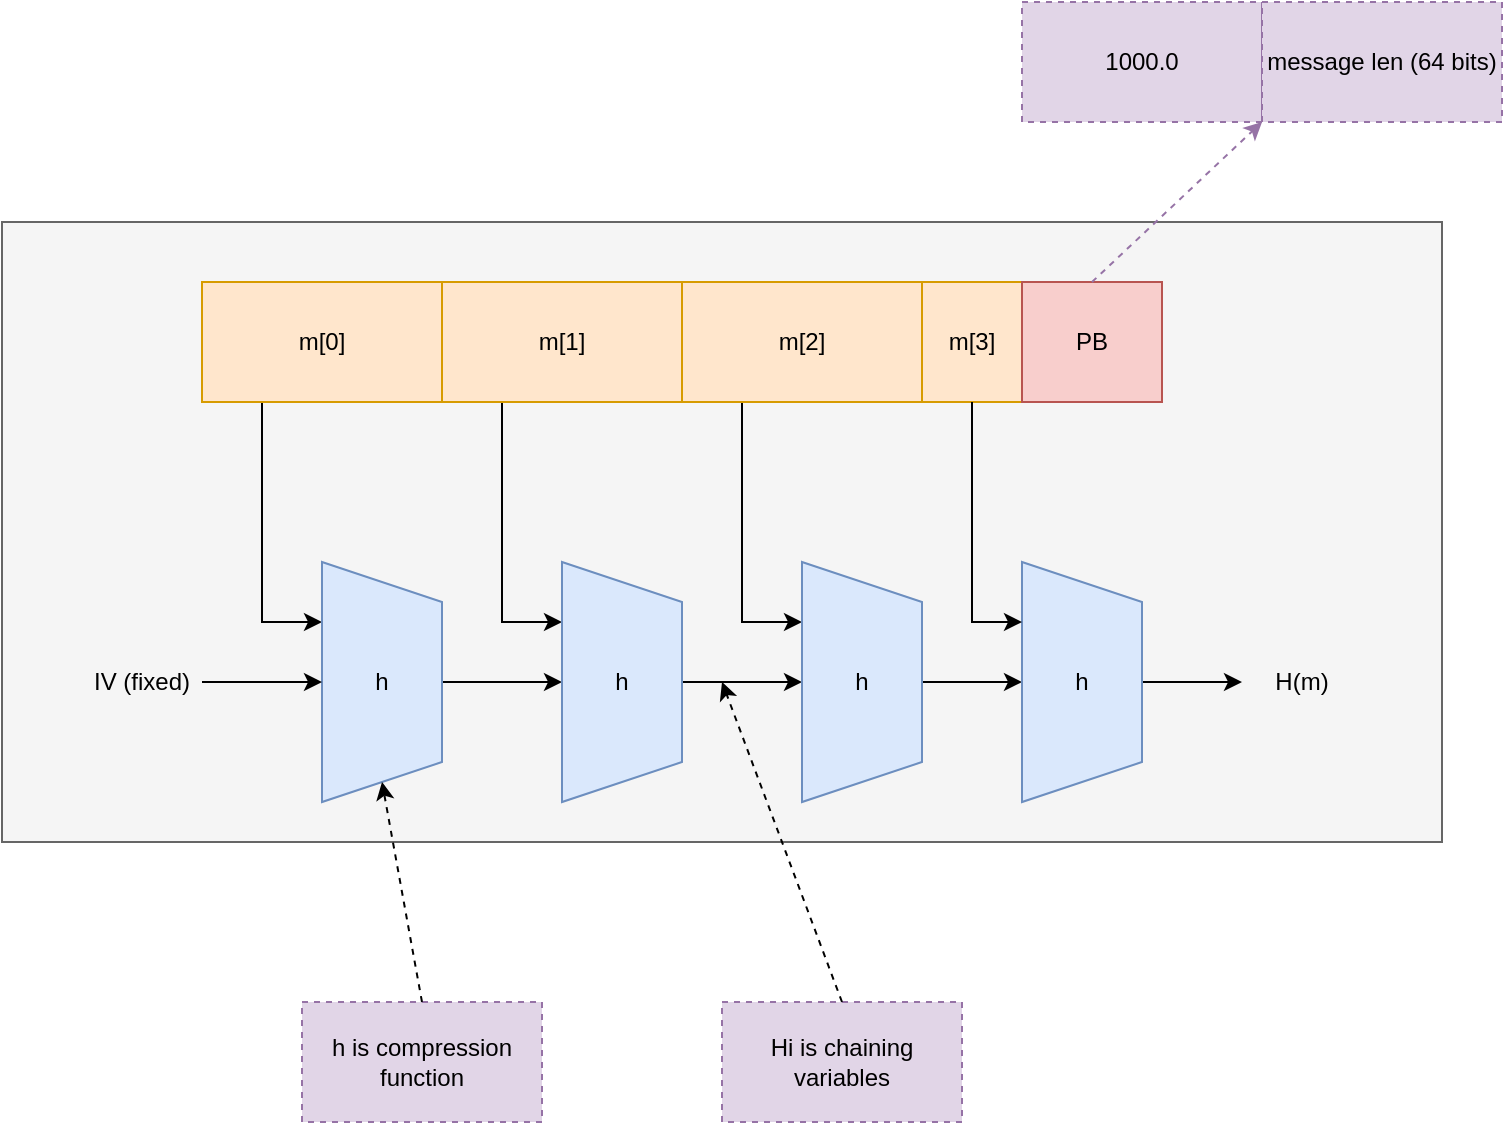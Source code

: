<mxfile version="24.8.3">
  <diagram name="Page-1" id="fDXo2U3qWsmf8DqgbcDq">
    <mxGraphModel dx="1434" dy="785" grid="1" gridSize="10" guides="1" tooltips="1" connect="1" arrows="1" fold="1" page="1" pageScale="1" pageWidth="850" pageHeight="1100" math="0" shadow="0">
      <root>
        <mxCell id="0" />
        <mxCell id="1" parent="0" />
        <mxCell id="qj4Hun9QNtrrnEYYkDef-26" value="" style="rounded=0;whiteSpace=wrap;html=1;fillColor=#f5f5f5;strokeColor=#666666;fontColor=#333333;" vertex="1" parent="1">
          <mxGeometry x="20" y="310" width="720" height="310" as="geometry" />
        </mxCell>
        <mxCell id="qj4Hun9QNtrrnEYYkDef-10" style="edgeStyle=orthogonalEdgeStyle;rounded=0;orthogonalLoop=1;jettySize=auto;html=1;exitX=0.25;exitY=1;exitDx=0;exitDy=0;entryX=0.25;entryY=1;entryDx=0;entryDy=0;" edge="1" parent="1" source="qj4Hun9QNtrrnEYYkDef-1" target="qj4Hun9QNtrrnEYYkDef-6">
          <mxGeometry relative="1" as="geometry">
            <Array as="points">
              <mxPoint x="150" y="510" />
            </Array>
          </mxGeometry>
        </mxCell>
        <mxCell id="qj4Hun9QNtrrnEYYkDef-1" value="m[0]" style="rounded=0;whiteSpace=wrap;html=1;fillColor=#ffe6cc;strokeColor=#d79b00;" vertex="1" parent="1">
          <mxGeometry x="120" y="340" width="120" height="60" as="geometry" />
        </mxCell>
        <mxCell id="qj4Hun9QNtrrnEYYkDef-14" style="edgeStyle=orthogonalEdgeStyle;rounded=0;orthogonalLoop=1;jettySize=auto;html=1;exitX=0.25;exitY=1;exitDx=0;exitDy=0;entryX=0.25;entryY=1;entryDx=0;entryDy=0;" edge="1" parent="1" source="qj4Hun9QNtrrnEYYkDef-2" target="qj4Hun9QNtrrnEYYkDef-7">
          <mxGeometry relative="1" as="geometry" />
        </mxCell>
        <mxCell id="qj4Hun9QNtrrnEYYkDef-2" value="m[1]" style="rounded=0;whiteSpace=wrap;html=1;fillColor=#ffe6cc;strokeColor=#d79b00;" vertex="1" parent="1">
          <mxGeometry x="240" y="340" width="120" height="60" as="geometry" />
        </mxCell>
        <mxCell id="qj4Hun9QNtrrnEYYkDef-15" style="edgeStyle=orthogonalEdgeStyle;rounded=0;orthogonalLoop=1;jettySize=auto;html=1;exitX=0.25;exitY=1;exitDx=0;exitDy=0;entryX=0.25;entryY=1;entryDx=0;entryDy=0;" edge="1" parent="1" source="qj4Hun9QNtrrnEYYkDef-3" target="qj4Hun9QNtrrnEYYkDef-8">
          <mxGeometry relative="1" as="geometry" />
        </mxCell>
        <mxCell id="qj4Hun9QNtrrnEYYkDef-3" value="m[2]" style="rounded=0;whiteSpace=wrap;html=1;fillColor=#ffe6cc;strokeColor=#d79b00;" vertex="1" parent="1">
          <mxGeometry x="360" y="340" width="120" height="60" as="geometry" />
        </mxCell>
        <mxCell id="qj4Hun9QNtrrnEYYkDef-4" value="m[3]" style="rounded=0;whiteSpace=wrap;html=1;fillColor=#ffe6cc;strokeColor=#d79b00;" vertex="1" parent="1">
          <mxGeometry x="480" y="340" width="50" height="60" as="geometry" />
        </mxCell>
        <mxCell id="qj4Hun9QNtrrnEYYkDef-5" value="PB" style="rounded=0;whiteSpace=wrap;html=1;fillColor=#f8cecc;strokeColor=#b85450;" vertex="1" parent="1">
          <mxGeometry x="530" y="340" width="70" height="60" as="geometry" />
        </mxCell>
        <mxCell id="qj4Hun9QNtrrnEYYkDef-13" value="" style="edgeStyle=orthogonalEdgeStyle;rounded=0;orthogonalLoop=1;jettySize=auto;html=1;" edge="1" parent="1" source="qj4Hun9QNtrrnEYYkDef-6" target="qj4Hun9QNtrrnEYYkDef-7">
          <mxGeometry relative="1" as="geometry" />
        </mxCell>
        <mxCell id="qj4Hun9QNtrrnEYYkDef-6" value="h" style="shape=trapezoid;perimeter=trapezoidPerimeter;whiteSpace=wrap;html=1;fixedSize=1;direction=south;fillColor=#dae8fc;strokeColor=#6c8ebf;" vertex="1" parent="1">
          <mxGeometry x="180" y="480" width="60" height="120" as="geometry" />
        </mxCell>
        <mxCell id="qj4Hun9QNtrrnEYYkDef-16" value="" style="edgeStyle=orthogonalEdgeStyle;rounded=0;orthogonalLoop=1;jettySize=auto;html=1;" edge="1" parent="1" source="qj4Hun9QNtrrnEYYkDef-7" target="qj4Hun9QNtrrnEYYkDef-8">
          <mxGeometry relative="1" as="geometry" />
        </mxCell>
        <mxCell id="qj4Hun9QNtrrnEYYkDef-7" value="h" style="shape=trapezoid;perimeter=trapezoidPerimeter;whiteSpace=wrap;html=1;fixedSize=1;direction=south;fillColor=#dae8fc;strokeColor=#6c8ebf;" vertex="1" parent="1">
          <mxGeometry x="300" y="480" width="60" height="120" as="geometry" />
        </mxCell>
        <mxCell id="qj4Hun9QNtrrnEYYkDef-18" value="" style="edgeStyle=orthogonalEdgeStyle;rounded=0;orthogonalLoop=1;jettySize=auto;html=1;" edge="1" parent="1" source="qj4Hun9QNtrrnEYYkDef-8" target="qj4Hun9QNtrrnEYYkDef-9">
          <mxGeometry relative="1" as="geometry" />
        </mxCell>
        <mxCell id="qj4Hun9QNtrrnEYYkDef-8" value="h" style="shape=trapezoid;perimeter=trapezoidPerimeter;whiteSpace=wrap;html=1;fixedSize=1;direction=south;fillColor=#dae8fc;strokeColor=#6c8ebf;" vertex="1" parent="1">
          <mxGeometry x="420" y="480" width="60" height="120" as="geometry" />
        </mxCell>
        <mxCell id="qj4Hun9QNtrrnEYYkDef-20" value="" style="edgeStyle=orthogonalEdgeStyle;rounded=0;orthogonalLoop=1;jettySize=auto;html=1;" edge="1" parent="1" source="qj4Hun9QNtrrnEYYkDef-9" target="qj4Hun9QNtrrnEYYkDef-19">
          <mxGeometry relative="1" as="geometry" />
        </mxCell>
        <mxCell id="qj4Hun9QNtrrnEYYkDef-9" value="h" style="shape=trapezoid;perimeter=trapezoidPerimeter;whiteSpace=wrap;html=1;fixedSize=1;direction=south;fillColor=#dae8fc;strokeColor=#6c8ebf;" vertex="1" parent="1">
          <mxGeometry x="530" y="480" width="60" height="120" as="geometry" />
        </mxCell>
        <mxCell id="qj4Hun9QNtrrnEYYkDef-12" value="" style="edgeStyle=orthogonalEdgeStyle;rounded=0;orthogonalLoop=1;jettySize=auto;html=1;" edge="1" parent="1" source="qj4Hun9QNtrrnEYYkDef-11" target="qj4Hun9QNtrrnEYYkDef-6">
          <mxGeometry relative="1" as="geometry" />
        </mxCell>
        <mxCell id="qj4Hun9QNtrrnEYYkDef-11" value="IV (fixed)" style="text;html=1;align=center;verticalAlign=middle;whiteSpace=wrap;rounded=0;" vertex="1" parent="1">
          <mxGeometry x="60" y="525" width="60" height="30" as="geometry" />
        </mxCell>
        <mxCell id="qj4Hun9QNtrrnEYYkDef-17" style="edgeStyle=orthogonalEdgeStyle;rounded=0;orthogonalLoop=1;jettySize=auto;html=1;entryX=0.25;entryY=1;entryDx=0;entryDy=0;" edge="1" parent="1" source="qj4Hun9QNtrrnEYYkDef-4" target="qj4Hun9QNtrrnEYYkDef-9">
          <mxGeometry relative="1" as="geometry" />
        </mxCell>
        <mxCell id="qj4Hun9QNtrrnEYYkDef-19" value="H(m)" style="text;html=1;align=center;verticalAlign=middle;whiteSpace=wrap;rounded=0;" vertex="1" parent="1">
          <mxGeometry x="640" y="525" width="60" height="30" as="geometry" />
        </mxCell>
        <mxCell id="qj4Hun9QNtrrnEYYkDef-23" value="1000.0" style="rounded=0;whiteSpace=wrap;html=1;strokeColor=#9673a6;dashed=1;fillColor=#e1d5e7;" vertex="1" parent="1">
          <mxGeometry x="530" y="200" width="120" height="60" as="geometry" />
        </mxCell>
        <mxCell id="qj4Hun9QNtrrnEYYkDef-24" value="message len (64 bits)" style="rounded=0;whiteSpace=wrap;html=1;strokeColor=#9673a6;dashed=1;fillColor=#e1d5e7;" vertex="1" parent="1">
          <mxGeometry x="650" y="200" width="120" height="60" as="geometry" />
        </mxCell>
        <mxCell id="qj4Hun9QNtrrnEYYkDef-25" value="" style="endArrow=classic;html=1;rounded=0;entryX=0;entryY=1;entryDx=0;entryDy=0;exitX=0.5;exitY=0;exitDx=0;exitDy=0;dashed=1;fillColor=#e1d5e7;strokeColor=#9673a6;" edge="1" parent="1" source="qj4Hun9QNtrrnEYYkDef-5" target="qj4Hun9QNtrrnEYYkDef-24">
          <mxGeometry width="50" height="50" relative="1" as="geometry">
            <mxPoint x="400" y="430" as="sourcePoint" />
            <mxPoint x="450" y="380" as="targetPoint" />
          </mxGeometry>
        </mxCell>
        <mxCell id="qj4Hun9QNtrrnEYYkDef-27" value="h is compression function" style="rounded=0;whiteSpace=wrap;html=1;fillColor=#e1d5e7;strokeColor=#9673a6;dashed=1;" vertex="1" parent="1">
          <mxGeometry x="170" y="700" width="120" height="60" as="geometry" />
        </mxCell>
        <mxCell id="qj4Hun9QNtrrnEYYkDef-28" value="Hi is chaining variables" style="rounded=0;whiteSpace=wrap;html=1;fillColor=#e1d5e7;strokeColor=#9673a6;dashed=1;" vertex="1" parent="1">
          <mxGeometry x="380" y="700" width="120" height="60" as="geometry" />
        </mxCell>
        <mxCell id="qj4Hun9QNtrrnEYYkDef-29" value="" style="endArrow=classic;html=1;rounded=0;exitX=0.5;exitY=0;exitDx=0;exitDy=0;dashed=1;entryX=1;entryY=0.5;entryDx=0;entryDy=0;" edge="1" parent="1" source="qj4Hun9QNtrrnEYYkDef-27" target="qj4Hun9QNtrrnEYYkDef-6">
          <mxGeometry width="50" height="50" relative="1" as="geometry">
            <mxPoint x="400" y="520" as="sourcePoint" />
            <mxPoint x="260" y="540" as="targetPoint" />
          </mxGeometry>
        </mxCell>
        <mxCell id="qj4Hun9QNtrrnEYYkDef-30" value="" style="endArrow=classic;html=1;rounded=0;exitX=0.5;exitY=0;exitDx=0;exitDy=0;dashed=1;" edge="1" parent="1" source="qj4Hun9QNtrrnEYYkDef-28">
          <mxGeometry width="50" height="50" relative="1" as="geometry">
            <mxPoint x="400" y="520" as="sourcePoint" />
            <mxPoint x="380" y="540" as="targetPoint" />
          </mxGeometry>
        </mxCell>
      </root>
    </mxGraphModel>
  </diagram>
</mxfile>
